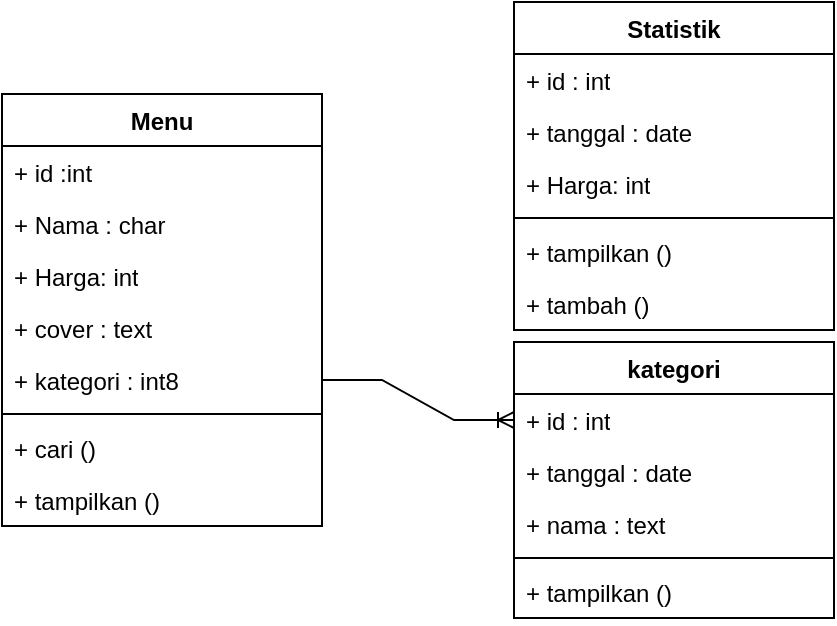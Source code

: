 <mxfile version="24.7.7">
  <diagram id="C5RBs43oDa-KdzZeNtuy" name="Page-1">
    <mxGraphModel dx="880" dy="468" grid="1" gridSize="10" guides="1" tooltips="1" connect="1" arrows="1" fold="1" page="1" pageScale="1" pageWidth="827" pageHeight="1169" math="0" shadow="0">
      <root>
        <mxCell id="WIyWlLk6GJQsqaUBKTNV-0" />
        <mxCell id="WIyWlLk6GJQsqaUBKTNV-1" parent="WIyWlLk6GJQsqaUBKTNV-0" />
        <mxCell id="7cuL43PVHuxtvcybe5F9-0" value="Menu" style="swimlane;fontStyle=1;align=center;verticalAlign=top;childLayout=stackLayout;horizontal=1;startSize=26;horizontalStack=0;resizeParent=1;resizeParentMax=0;resizeLast=0;collapsible=1;marginBottom=0;whiteSpace=wrap;html=1;" parent="WIyWlLk6GJQsqaUBKTNV-1" vertex="1">
          <mxGeometry x="254" y="116" width="160" height="216" as="geometry" />
        </mxCell>
        <mxCell id="7cuL43PVHuxtvcybe5F9-13" value="+ id :int" style="text;strokeColor=none;fillColor=none;align=left;verticalAlign=top;spacingLeft=4;spacingRight=4;overflow=hidden;rotatable=0;points=[[0,0.5],[1,0.5]];portConstraint=eastwest;whiteSpace=wrap;html=1;" parent="7cuL43PVHuxtvcybe5F9-0" vertex="1">
          <mxGeometry y="26" width="160" height="26" as="geometry" />
        </mxCell>
        <mxCell id="7cuL43PVHuxtvcybe5F9-1" value="+ Nama : char" style="text;strokeColor=none;fillColor=none;align=left;verticalAlign=top;spacingLeft=4;spacingRight=4;overflow=hidden;rotatable=0;points=[[0,0.5],[1,0.5]];portConstraint=eastwest;whiteSpace=wrap;html=1;" parent="7cuL43PVHuxtvcybe5F9-0" vertex="1">
          <mxGeometry y="52" width="160" height="26" as="geometry" />
        </mxCell>
        <mxCell id="7cuL43PVHuxtvcybe5F9-4" value="+ Harga: int" style="text;strokeColor=none;fillColor=none;align=left;verticalAlign=top;spacingLeft=4;spacingRight=4;overflow=hidden;rotatable=0;points=[[0,0.5],[1,0.5]];portConstraint=eastwest;whiteSpace=wrap;html=1;" parent="7cuL43PVHuxtvcybe5F9-0" vertex="1">
          <mxGeometry y="78" width="160" height="26" as="geometry" />
        </mxCell>
        <mxCell id="UaglxMEKqKuD8nh7KBe_-9" value="+ cover : text" style="text;strokeColor=none;fillColor=none;align=left;verticalAlign=top;spacingLeft=4;spacingRight=4;overflow=hidden;rotatable=0;points=[[0,0.5],[1,0.5]];portConstraint=eastwest;whiteSpace=wrap;html=1;" parent="7cuL43PVHuxtvcybe5F9-0" vertex="1">
          <mxGeometry y="104" width="160" height="26" as="geometry" />
        </mxCell>
        <mxCell id="UaglxMEKqKuD8nh7KBe_-12" value="+ kategori : int8" style="text;strokeColor=none;fillColor=none;align=left;verticalAlign=top;spacingLeft=4;spacingRight=4;overflow=hidden;rotatable=0;points=[[0,0.5],[1,0.5]];portConstraint=eastwest;whiteSpace=wrap;html=1;" parent="7cuL43PVHuxtvcybe5F9-0" vertex="1">
          <mxGeometry y="130" width="160" height="26" as="geometry" />
        </mxCell>
        <mxCell id="7cuL43PVHuxtvcybe5F9-2" value="" style="line;strokeWidth=1;fillColor=none;align=left;verticalAlign=middle;spacingTop=-1;spacingLeft=3;spacingRight=3;rotatable=0;labelPosition=right;points=[];portConstraint=eastwest;strokeColor=inherit;" parent="7cuL43PVHuxtvcybe5F9-0" vertex="1">
          <mxGeometry y="156" width="160" height="8" as="geometry" />
        </mxCell>
        <mxCell id="7cuL43PVHuxtvcybe5F9-3" value="+ cari ()" style="text;strokeColor=none;fillColor=none;align=left;verticalAlign=top;spacingLeft=4;spacingRight=4;overflow=hidden;rotatable=0;points=[[0,0.5],[1,0.5]];portConstraint=eastwest;whiteSpace=wrap;html=1;" parent="7cuL43PVHuxtvcybe5F9-0" vertex="1">
          <mxGeometry y="164" width="160" height="26" as="geometry" />
        </mxCell>
        <mxCell id="7cuL43PVHuxtvcybe5F9-5" value="+ tampilkan ()" style="text;strokeColor=none;fillColor=none;align=left;verticalAlign=top;spacingLeft=4;spacingRight=4;overflow=hidden;rotatable=0;points=[[0,0.5],[1,0.5]];portConstraint=eastwest;whiteSpace=wrap;html=1;" parent="7cuL43PVHuxtvcybe5F9-0" vertex="1">
          <mxGeometry y="190" width="160" height="26" as="geometry" />
        </mxCell>
        <mxCell id="7cuL43PVHuxtvcybe5F9-6" value="Statistik" style="swimlane;fontStyle=1;align=center;verticalAlign=top;childLayout=stackLayout;horizontal=1;startSize=26;horizontalStack=0;resizeParent=1;resizeParentMax=0;resizeLast=0;collapsible=1;marginBottom=0;whiteSpace=wrap;html=1;" parent="WIyWlLk6GJQsqaUBKTNV-1" vertex="1">
          <mxGeometry x="510" y="70" width="160" height="164" as="geometry" />
        </mxCell>
        <mxCell id="7cuL43PVHuxtvcybe5F9-7" value="+ id : int" style="text;strokeColor=none;fillColor=none;align=left;verticalAlign=top;spacingLeft=4;spacingRight=4;overflow=hidden;rotatable=0;points=[[0,0.5],[1,0.5]];portConstraint=eastwest;whiteSpace=wrap;html=1;" parent="7cuL43PVHuxtvcybe5F9-6" vertex="1">
          <mxGeometry y="26" width="160" height="26" as="geometry" />
        </mxCell>
        <mxCell id="7cuL43PVHuxtvcybe5F9-17" value="+ tanggal : date" style="text;strokeColor=none;fillColor=none;align=left;verticalAlign=top;spacingLeft=4;spacingRight=4;overflow=hidden;rotatable=0;points=[[0,0.5],[1,0.5]];portConstraint=eastwest;whiteSpace=wrap;html=1;" parent="7cuL43PVHuxtvcybe5F9-6" vertex="1">
          <mxGeometry y="52" width="160" height="26" as="geometry" />
        </mxCell>
        <mxCell id="7cuL43PVHuxtvcybe5F9-8" value="+ Harga: int" style="text;strokeColor=none;fillColor=none;align=left;verticalAlign=top;spacingLeft=4;spacingRight=4;overflow=hidden;rotatable=0;points=[[0,0.5],[1,0.5]];portConstraint=eastwest;whiteSpace=wrap;html=1;" parent="7cuL43PVHuxtvcybe5F9-6" vertex="1">
          <mxGeometry y="78" width="160" height="26" as="geometry" />
        </mxCell>
        <mxCell id="7cuL43PVHuxtvcybe5F9-9" value="" style="line;strokeWidth=1;fillColor=none;align=left;verticalAlign=middle;spacingTop=-1;spacingLeft=3;spacingRight=3;rotatable=0;labelPosition=right;points=[];portConstraint=eastwest;strokeColor=inherit;" parent="7cuL43PVHuxtvcybe5F9-6" vertex="1">
          <mxGeometry y="104" width="160" height="8" as="geometry" />
        </mxCell>
        <mxCell id="7cuL43PVHuxtvcybe5F9-11" value="+ tampilkan ()" style="text;strokeColor=none;fillColor=none;align=left;verticalAlign=top;spacingLeft=4;spacingRight=4;overflow=hidden;rotatable=0;points=[[0,0.5],[1,0.5]];portConstraint=eastwest;whiteSpace=wrap;html=1;" parent="7cuL43PVHuxtvcybe5F9-6" vertex="1">
          <mxGeometry y="112" width="160" height="26" as="geometry" />
        </mxCell>
        <mxCell id="nHAVsoh4Zyoc2RiKdy2T-0" value="+ tambah ()" style="text;strokeColor=none;fillColor=none;align=left;verticalAlign=top;spacingLeft=4;spacingRight=4;overflow=hidden;rotatable=0;points=[[0,0.5],[1,0.5]];portConstraint=eastwest;whiteSpace=wrap;html=1;" vertex="1" parent="7cuL43PVHuxtvcybe5F9-6">
          <mxGeometry y="138" width="160" height="26" as="geometry" />
        </mxCell>
        <mxCell id="UaglxMEKqKuD8nh7KBe_-0" value="kategori" style="swimlane;fontStyle=1;align=center;verticalAlign=top;childLayout=stackLayout;horizontal=1;startSize=26;horizontalStack=0;resizeParent=1;resizeParentMax=0;resizeLast=0;collapsible=1;marginBottom=0;whiteSpace=wrap;html=1;" parent="WIyWlLk6GJQsqaUBKTNV-1" vertex="1">
          <mxGeometry x="510" y="240" width="160" height="138" as="geometry" />
        </mxCell>
        <mxCell id="UaglxMEKqKuD8nh7KBe_-1" value="+ id : int" style="text;strokeColor=none;fillColor=none;align=left;verticalAlign=top;spacingLeft=4;spacingRight=4;overflow=hidden;rotatable=0;points=[[0,0.5],[1,0.5]];portConstraint=eastwest;whiteSpace=wrap;html=1;" parent="UaglxMEKqKuD8nh7KBe_-0" vertex="1">
          <mxGeometry y="26" width="160" height="26" as="geometry" />
        </mxCell>
        <mxCell id="UaglxMEKqKuD8nh7KBe_-2" value="+ tanggal : date" style="text;strokeColor=none;fillColor=none;align=left;verticalAlign=top;spacingLeft=4;spacingRight=4;overflow=hidden;rotatable=0;points=[[0,0.5],[1,0.5]];portConstraint=eastwest;whiteSpace=wrap;html=1;" parent="UaglxMEKqKuD8nh7KBe_-0" vertex="1">
          <mxGeometry y="52" width="160" height="26" as="geometry" />
        </mxCell>
        <mxCell id="UaglxMEKqKuD8nh7KBe_-6" value="+ nama : text" style="text;strokeColor=none;fillColor=none;align=left;verticalAlign=top;spacingLeft=4;spacingRight=4;overflow=hidden;rotatable=0;points=[[0,0.5],[1,0.5]];portConstraint=eastwest;whiteSpace=wrap;html=1;" parent="UaglxMEKqKuD8nh7KBe_-0" vertex="1">
          <mxGeometry y="78" width="160" height="26" as="geometry" />
        </mxCell>
        <mxCell id="UaglxMEKqKuD8nh7KBe_-4" value="" style="line;strokeWidth=1;fillColor=none;align=left;verticalAlign=middle;spacingTop=-1;spacingLeft=3;spacingRight=3;rotatable=0;labelPosition=right;points=[];portConstraint=eastwest;strokeColor=inherit;" parent="UaglxMEKqKuD8nh7KBe_-0" vertex="1">
          <mxGeometry y="104" width="160" height="8" as="geometry" />
        </mxCell>
        <mxCell id="UaglxMEKqKuD8nh7KBe_-5" value="+ tampilkan ()" style="text;strokeColor=none;fillColor=none;align=left;verticalAlign=top;spacingLeft=4;spacingRight=4;overflow=hidden;rotatable=0;points=[[0,0.5],[1,0.5]];portConstraint=eastwest;whiteSpace=wrap;html=1;" parent="UaglxMEKqKuD8nh7KBe_-0" vertex="1">
          <mxGeometry y="112" width="160" height="26" as="geometry" />
        </mxCell>
        <mxCell id="UaglxMEKqKuD8nh7KBe_-14" value="" style="edgeStyle=entityRelationEdgeStyle;fontSize=12;html=1;endArrow=ERoneToMany;rounded=0;entryX=0;entryY=0.5;entryDx=0;entryDy=0;exitX=1;exitY=0.5;exitDx=0;exitDy=0;" parent="WIyWlLk6GJQsqaUBKTNV-1" source="UaglxMEKqKuD8nh7KBe_-12" target="UaglxMEKqKuD8nh7KBe_-1" edge="1">
          <mxGeometry width="100" height="100" relative="1" as="geometry">
            <mxPoint x="289" y="148" as="sourcePoint" />
            <mxPoint x="200" y="253" as="targetPoint" />
          </mxGeometry>
        </mxCell>
      </root>
    </mxGraphModel>
  </diagram>
</mxfile>
